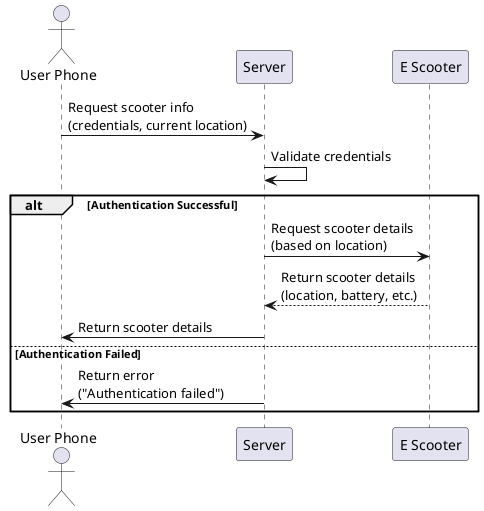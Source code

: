 @startuml
actor "User Phone" as UserPhone
participant "Server" as Server
participant "E Scooter" as EScooter

UserPhone -> Server: Request scooter info\n(credentials, current location)
Server -> Server: Validate credentials
alt Authentication Successful
    Server -> EScooter: Request scooter details\n(based on location)
    EScooter --> Server: Return scooter details\n(location, battery, etc.)
    Server -> UserPhone: Return scooter details
else Authentication Failed
    Server -> UserPhone: Return error\n("Authentication failed")
end alt
@enduml
